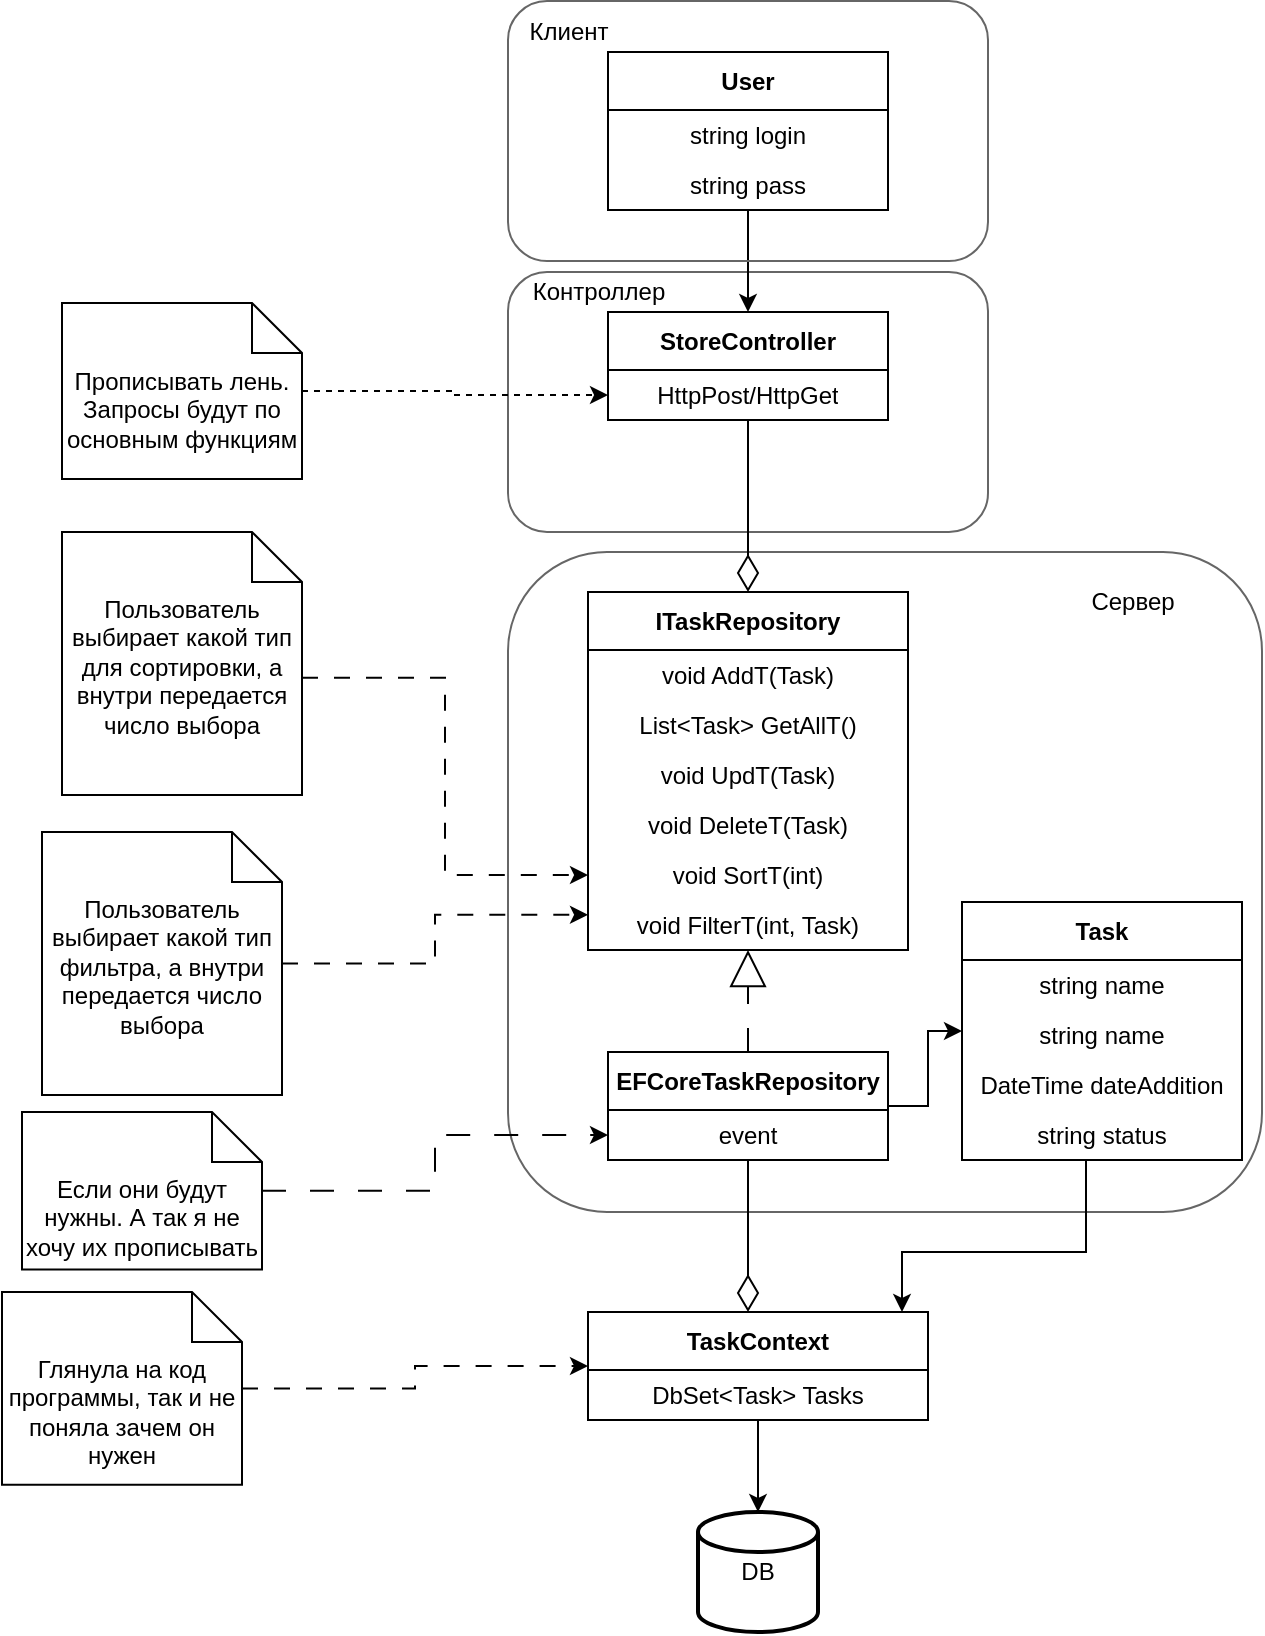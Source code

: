 <mxfile version="24.0.1" type="device">
  <diagram name="Страница — 1" id="P9ayiILXpJ1kzCdgItVq">
    <mxGraphModel dx="1733" dy="989" grid="1" gridSize="10" guides="1" tooltips="1" connect="1" arrows="1" fold="1" page="1" pageScale="1" pageWidth="827" pageHeight="1169" math="0" shadow="0">
      <root>
        <mxCell id="0" />
        <mxCell id="1" parent="0" />
        <mxCell id="dFEQJjPymvOogG-BVmOY-65" value="" style="rounded=1;whiteSpace=wrap;html=1;fillColor=none;fontColor=#333333;strokeColor=#666666;fillStyle=solid;gradientColor=none;" vertex="1" parent="1">
          <mxGeometry x="293" y="140" width="240" height="130" as="geometry" />
        </mxCell>
        <mxCell id="dFEQJjPymvOogG-BVmOY-67" value="" style="rounded=1;whiteSpace=wrap;html=1;fillColor=none;fontColor=#333333;strokeColor=#666666;fillStyle=solid;gradientColor=none;" vertex="1" parent="1">
          <mxGeometry x="293" y="280" width="377" height="330" as="geometry" />
        </mxCell>
        <mxCell id="dFEQJjPymvOogG-BVmOY-29" style="edgeStyle=orthogonalEdgeStyle;rounded=0;orthogonalLoop=1;jettySize=auto;html=1;" edge="1" parent="1" source="dFEQJjPymvOogG-BVmOY-6" target="dFEQJjPymvOogG-BVmOY-15">
          <mxGeometry relative="1" as="geometry">
            <mxPoint x="581.997" y="591.73" as="sourcePoint" />
            <mxPoint x="370" y="720" as="targetPoint" />
            <Array as="points">
              <mxPoint x="582" y="630" />
              <mxPoint x="490" y="630" />
            </Array>
          </mxGeometry>
        </mxCell>
        <mxCell id="dFEQJjPymvOogG-BVmOY-6" value="Task" style="swimlane;fontStyle=1;align=center;verticalAlign=middle;childLayout=stackLayout;horizontal=1;startSize=29;horizontalStack=0;resizeParent=1;resizeParentMax=0;resizeLast=0;collapsible=0;marginBottom=0;html=1;whiteSpace=wrap;" vertex="1" parent="1">
          <mxGeometry x="520" y="455" width="140" height="129" as="geometry" />
        </mxCell>
        <mxCell id="dFEQJjPymvOogG-BVmOY-10" value="string name" style="text;html=1;strokeColor=none;fillColor=none;align=center;verticalAlign=middle;spacingLeft=4;spacingRight=4;overflow=hidden;rotatable=0;points=[[0,0.5],[1,0.5]];portConstraint=eastwest;whiteSpace=wrap;" vertex="1" parent="dFEQJjPymvOogG-BVmOY-6">
          <mxGeometry y="29" width="140" height="25" as="geometry" />
        </mxCell>
        <mxCell id="dFEQJjPymvOogG-BVmOY-73" value="string name" style="text;html=1;strokeColor=none;fillColor=none;align=center;verticalAlign=middle;spacingLeft=4;spacingRight=4;overflow=hidden;rotatable=0;points=[[0,0.5],[1,0.5]];portConstraint=eastwest;whiteSpace=wrap;" vertex="1" parent="dFEQJjPymvOogG-BVmOY-6">
          <mxGeometry y="54" width="140" height="25" as="geometry" />
        </mxCell>
        <mxCell id="dFEQJjPymvOogG-BVmOY-74" value="DateTime&amp;nbsp;dateAddition" style="text;html=1;strokeColor=none;fillColor=none;align=center;verticalAlign=middle;spacingLeft=4;spacingRight=4;overflow=hidden;rotatable=0;points=[[0,0.5],[1,0.5]];portConstraint=eastwest;whiteSpace=wrap;" vertex="1" parent="dFEQJjPymvOogG-BVmOY-6">
          <mxGeometry y="79" width="140" height="25" as="geometry" />
        </mxCell>
        <mxCell id="dFEQJjPymvOogG-BVmOY-46" value="string status" style="text;html=1;strokeColor=none;fillColor=none;align=center;verticalAlign=middle;spacingLeft=4;spacingRight=4;overflow=hidden;rotatable=0;points=[[0,0.5],[1,0.5]];portConstraint=eastwest;whiteSpace=wrap;" vertex="1" parent="dFEQJjPymvOogG-BVmOY-6">
          <mxGeometry y="104" width="140" height="25" as="geometry" />
        </mxCell>
        <mxCell id="dFEQJjPymvOogG-BVmOY-28" style="edgeStyle=orthogonalEdgeStyle;rounded=0;orthogonalLoop=1;jettySize=auto;html=1;entryX=0.5;entryY=0;entryDx=0;entryDy=0;endArrow=diamondThin;endFill=0;endSize=16;" edge="1" parent="1" source="dFEQJjPymvOogG-BVmOY-12" target="dFEQJjPymvOogG-BVmOY-18">
          <mxGeometry relative="1" as="geometry" />
        </mxCell>
        <mxCell id="dFEQJjPymvOogG-BVmOY-12" value="StoreController" style="swimlane;fontStyle=1;align=center;verticalAlign=middle;childLayout=stackLayout;horizontal=1;startSize=29;horizontalStack=0;resizeParent=1;resizeParentMax=0;resizeLast=0;collapsible=0;marginBottom=0;html=1;whiteSpace=wrap;" vertex="1" parent="1">
          <mxGeometry x="343" y="160" width="140" height="54" as="geometry" />
        </mxCell>
        <mxCell id="dFEQJjPymvOogG-BVmOY-13" value="HttpPost/HttpGet" style="text;html=1;strokeColor=none;fillColor=none;align=center;verticalAlign=middle;spacingLeft=4;spacingRight=4;overflow=hidden;rotatable=0;points=[[0,0.5],[1,0.5]];portConstraint=eastwest;whiteSpace=wrap;" vertex="1" parent="dFEQJjPymvOogG-BVmOY-12">
          <mxGeometry y="29" width="140" height="25" as="geometry" />
        </mxCell>
        <mxCell id="dFEQJjPymvOogG-BVmOY-15" value="TaskContext" style="swimlane;fontStyle=1;align=center;verticalAlign=middle;childLayout=stackLayout;horizontal=1;startSize=29;horizontalStack=0;resizeParent=1;resizeParentMax=0;resizeLast=0;collapsible=0;marginBottom=0;html=1;whiteSpace=wrap;" vertex="1" parent="1">
          <mxGeometry x="333" y="660" width="170" height="54" as="geometry" />
        </mxCell>
        <mxCell id="dFEQJjPymvOogG-BVmOY-16" value="DbSet&amp;lt;Task&amp;gt; Tasks" style="text;html=1;strokeColor=none;fillColor=none;align=center;verticalAlign=middle;spacingLeft=4;spacingRight=4;overflow=hidden;rotatable=0;points=[[0,0.5],[1,0.5]];portConstraint=eastwest;whiteSpace=wrap;" vertex="1" parent="dFEQJjPymvOogG-BVmOY-15">
          <mxGeometry y="29" width="170" height="25" as="geometry" />
        </mxCell>
        <mxCell id="dFEQJjPymvOogG-BVmOY-18" value="ITaskRepository" style="swimlane;fontStyle=1;align=center;verticalAlign=middle;childLayout=stackLayout;horizontal=1;startSize=29;horizontalStack=0;resizeParent=1;resizeParentMax=0;resizeLast=0;collapsible=0;marginBottom=0;html=1;whiteSpace=wrap;" vertex="1" parent="1">
          <mxGeometry x="333" y="300" width="160" height="179" as="geometry" />
        </mxCell>
        <mxCell id="dFEQJjPymvOogG-BVmOY-19" value="void AddT(Task)" style="text;html=1;strokeColor=none;fillColor=none;align=center;verticalAlign=middle;spacingLeft=4;spacingRight=4;overflow=hidden;rotatable=0;points=[[0,0.5],[1,0.5]];portConstraint=eastwest;whiteSpace=wrap;" vertex="1" parent="dFEQJjPymvOogG-BVmOY-18">
          <mxGeometry y="29" width="160" height="25" as="geometry" />
        </mxCell>
        <mxCell id="dFEQJjPymvOogG-BVmOY-32" value="List&amp;lt;Task&amp;gt; GetAllT()" style="text;html=1;strokeColor=none;fillColor=none;align=center;verticalAlign=middle;spacingLeft=4;spacingRight=4;overflow=hidden;rotatable=0;points=[[0,0.5],[1,0.5]];portConstraint=eastwest;whiteSpace=wrap;" vertex="1" parent="dFEQJjPymvOogG-BVmOY-18">
          <mxGeometry y="54" width="160" height="25" as="geometry" />
        </mxCell>
        <mxCell id="dFEQJjPymvOogG-BVmOY-33" value="void UpdT(Task)" style="text;html=1;strokeColor=none;fillColor=none;align=center;verticalAlign=middle;spacingLeft=4;spacingRight=4;overflow=hidden;rotatable=0;points=[[0,0.5],[1,0.5]];portConstraint=eastwest;whiteSpace=wrap;" vertex="1" parent="dFEQJjPymvOogG-BVmOY-18">
          <mxGeometry y="79" width="160" height="25" as="geometry" />
        </mxCell>
        <mxCell id="dFEQJjPymvOogG-BVmOY-35" value="void DeleteT(Task)" style="text;html=1;strokeColor=none;fillColor=none;align=center;verticalAlign=middle;spacingLeft=4;spacingRight=4;overflow=hidden;rotatable=0;points=[[0,0.5],[1,0.5]];portConstraint=eastwest;whiteSpace=wrap;" vertex="1" parent="dFEQJjPymvOogG-BVmOY-18">
          <mxGeometry y="104" width="160" height="25" as="geometry" />
        </mxCell>
        <mxCell id="dFEQJjPymvOogG-BVmOY-37" value="void SortT(int)" style="text;html=1;strokeColor=none;fillColor=none;align=center;verticalAlign=middle;spacingLeft=4;spacingRight=4;overflow=hidden;rotatable=0;points=[[0,0.5],[1,0.5]];portConstraint=eastwest;whiteSpace=wrap;" vertex="1" parent="dFEQJjPymvOogG-BVmOY-18">
          <mxGeometry y="129" width="160" height="25" as="geometry" />
        </mxCell>
        <mxCell id="dFEQJjPymvOogG-BVmOY-36" value="void FilterT(int, Task)" style="text;html=1;strokeColor=none;fillColor=none;align=center;verticalAlign=middle;spacingLeft=4;spacingRight=4;overflow=hidden;rotatable=0;points=[[0,0.5],[1,0.5]];portConstraint=eastwest;whiteSpace=wrap;" vertex="1" parent="dFEQJjPymvOogG-BVmOY-18">
          <mxGeometry y="154" width="160" height="25" as="geometry" />
        </mxCell>
        <mxCell id="dFEQJjPymvOogG-BVmOY-27" value="" style="edgeStyle=orthogonalEdgeStyle;rounded=0;orthogonalLoop=1;jettySize=auto;html=1;endArrow=block;endFill=0;dashed=1;dashPattern=12 12;endSize=16;" edge="1" parent="1" source="dFEQJjPymvOogG-BVmOY-21" target="dFEQJjPymvOogG-BVmOY-18">
          <mxGeometry relative="1" as="geometry" />
        </mxCell>
        <mxCell id="dFEQJjPymvOogG-BVmOY-30" style="edgeStyle=orthogonalEdgeStyle;rounded=0;orthogonalLoop=1;jettySize=auto;html=1;endArrow=diamondThin;endFill=0;strokeWidth=1;endSize=16;" edge="1" parent="1" source="dFEQJjPymvOogG-BVmOY-21" target="dFEQJjPymvOogG-BVmOY-15">
          <mxGeometry relative="1" as="geometry">
            <Array as="points">
              <mxPoint x="413" y="660" />
              <mxPoint x="413" y="660" />
            </Array>
          </mxGeometry>
        </mxCell>
        <mxCell id="dFEQJjPymvOogG-BVmOY-70" style="edgeStyle=orthogonalEdgeStyle;rounded=0;orthogonalLoop=1;jettySize=auto;html=1;" edge="1" parent="1" source="dFEQJjPymvOogG-BVmOY-21" target="dFEQJjPymvOogG-BVmOY-6">
          <mxGeometry relative="1" as="geometry" />
        </mxCell>
        <mxCell id="dFEQJjPymvOogG-BVmOY-21" value="EFCoreTaskRepository" style="swimlane;fontStyle=1;align=center;verticalAlign=middle;childLayout=stackLayout;horizontal=1;startSize=29;horizontalStack=0;resizeParent=1;resizeParentMax=0;resizeLast=0;collapsible=0;marginBottom=0;html=1;whiteSpace=wrap;" vertex="1" parent="1">
          <mxGeometry x="343" y="530" width="140" height="54" as="geometry" />
        </mxCell>
        <mxCell id="dFEQJjPymvOogG-BVmOY-22" value="event" style="text;html=1;strokeColor=none;fillColor=none;align=center;verticalAlign=middle;spacingLeft=4;spacingRight=4;overflow=hidden;rotatable=0;points=[[0,0.5],[1,0.5]];portConstraint=eastwest;whiteSpace=wrap;" vertex="1" parent="dFEQJjPymvOogG-BVmOY-21">
          <mxGeometry y="29" width="140" height="25" as="geometry" />
        </mxCell>
        <mxCell id="dFEQJjPymvOogG-BVmOY-43" style="edgeStyle=orthogonalEdgeStyle;rounded=0;orthogonalLoop=1;jettySize=auto;html=1;dashed=1;dashPattern=8 8;exitX=1;exitY=0.554;exitDx=0;exitDy=0;exitPerimeter=0;" edge="1" parent="1" source="dFEQJjPymvOogG-BVmOY-39" target="dFEQJjPymvOogG-BVmOY-37">
          <mxGeometry relative="1" as="geometry" />
        </mxCell>
        <mxCell id="dFEQJjPymvOogG-BVmOY-39" value="Пользователь выбирает какой тип для сортировки, а внутри передается число выбора" style="shape=note2;boundedLbl=1;whiteSpace=wrap;html=1;size=25;verticalAlign=top;align=center;" vertex="1" parent="1">
          <mxGeometry x="70" y="270" width="120" height="131.5" as="geometry" />
        </mxCell>
        <mxCell id="dFEQJjPymvOogG-BVmOY-45" style="edgeStyle=orthogonalEdgeStyle;rounded=0;orthogonalLoop=1;jettySize=auto;html=1;entryX=0;entryY=0.296;entryDx=0;entryDy=0;dashed=1;dashPattern=8 8;entryPerimeter=0;" edge="1" parent="1" source="dFEQJjPymvOogG-BVmOY-44" target="dFEQJjPymvOogG-BVmOY-36">
          <mxGeometry relative="1" as="geometry" />
        </mxCell>
        <mxCell id="dFEQJjPymvOogG-BVmOY-44" value="Пользователь выбирает какой тип фильтра, а внутри передается число выбора" style="shape=note2;boundedLbl=1;whiteSpace=wrap;html=1;size=25;verticalAlign=top;align=center;" vertex="1" parent="1">
          <mxGeometry x="60" y="420" width="120" height="131.5" as="geometry" />
        </mxCell>
        <mxCell id="dFEQJjPymvOogG-BVmOY-48" style="edgeStyle=orthogonalEdgeStyle;rounded=0;orthogonalLoop=1;jettySize=auto;html=1;dashed=1;" edge="1" parent="1" source="dFEQJjPymvOogG-BVmOY-47" target="dFEQJjPymvOogG-BVmOY-13">
          <mxGeometry relative="1" as="geometry" />
        </mxCell>
        <mxCell id="dFEQJjPymvOogG-BVmOY-47" value="Прописывать лень. Запросы будут по основным функциям" style="shape=note2;boundedLbl=1;whiteSpace=wrap;html=1;size=25;verticalAlign=top;align=center;" vertex="1" parent="1">
          <mxGeometry x="70" y="155.5" width="120" height="88" as="geometry" />
        </mxCell>
        <mxCell id="dFEQJjPymvOogG-BVmOY-51" style="edgeStyle=orthogonalEdgeStyle;rounded=0;orthogonalLoop=1;jettySize=auto;html=1;entryX=0;entryY=0.5;entryDx=0;entryDy=0;dashed=1;dashPattern=12 12;" edge="1" parent="1" source="dFEQJjPymvOogG-BVmOY-50" target="dFEQJjPymvOogG-BVmOY-22">
          <mxGeometry relative="1" as="geometry" />
        </mxCell>
        <mxCell id="dFEQJjPymvOogG-BVmOY-50" value="Если они будут нужны. А так я не хочу их прописывать" style="shape=note2;boundedLbl=1;whiteSpace=wrap;html=1;size=25;verticalAlign=top;align=center;" vertex="1" parent="1">
          <mxGeometry x="50" y="560" width="120" height="78.75" as="geometry" />
        </mxCell>
        <mxCell id="dFEQJjPymvOogG-BVmOY-53" style="edgeStyle=orthogonalEdgeStyle;rounded=0;orthogonalLoop=1;jettySize=auto;html=1;entryX=0;entryY=0.5;entryDx=0;entryDy=0;dashed=1;dashPattern=8 8;" edge="1" parent="1" source="dFEQJjPymvOogG-BVmOY-52" target="dFEQJjPymvOogG-BVmOY-15">
          <mxGeometry relative="1" as="geometry" />
        </mxCell>
        <mxCell id="dFEQJjPymvOogG-BVmOY-52" value="Глянула на код программы, так и не поняла зачем он нужен" style="shape=note2;boundedLbl=1;whiteSpace=wrap;html=1;size=25;verticalAlign=top;align=center;" vertex="1" parent="1">
          <mxGeometry x="40" y="650" width="120" height="96.38" as="geometry" />
        </mxCell>
        <mxCell id="dFEQJjPymvOogG-BVmOY-62" style="edgeStyle=orthogonalEdgeStyle;rounded=0;orthogonalLoop=1;jettySize=auto;html=1;entryX=0.5;entryY=0;entryDx=0;entryDy=0;" edge="1" parent="1" source="dFEQJjPymvOogG-BVmOY-59" target="dFEQJjPymvOogG-BVmOY-12">
          <mxGeometry relative="1" as="geometry" />
        </mxCell>
        <mxCell id="dFEQJjPymvOogG-BVmOY-59" value="User" style="swimlane;fontStyle=1;align=center;verticalAlign=middle;childLayout=stackLayout;horizontal=1;startSize=29;horizontalStack=0;resizeParent=1;resizeParentMax=0;resizeLast=0;collapsible=0;marginBottom=0;html=1;whiteSpace=wrap;" vertex="1" parent="1">
          <mxGeometry x="343" y="30" width="140" height="79" as="geometry" />
        </mxCell>
        <mxCell id="dFEQJjPymvOogG-BVmOY-60" value="string login" style="text;html=1;strokeColor=none;fillColor=none;align=center;verticalAlign=middle;spacingLeft=4;spacingRight=4;overflow=hidden;rotatable=0;points=[[0,0.5],[1,0.5]];portConstraint=eastwest;whiteSpace=wrap;" vertex="1" parent="dFEQJjPymvOogG-BVmOY-59">
          <mxGeometry y="29" width="140" height="25" as="geometry" />
        </mxCell>
        <mxCell id="dFEQJjPymvOogG-BVmOY-61" value="string pass" style="text;html=1;strokeColor=none;fillColor=none;align=center;verticalAlign=middle;spacingLeft=4;spacingRight=4;overflow=hidden;rotatable=0;points=[[0,0.5],[1,0.5]];portConstraint=eastwest;whiteSpace=wrap;" vertex="1" parent="dFEQJjPymvOogG-BVmOY-59">
          <mxGeometry y="54" width="140" height="25" as="geometry" />
        </mxCell>
        <mxCell id="dFEQJjPymvOogG-BVmOY-63" value="" style="rounded=1;whiteSpace=wrap;html=1;fillColor=none;fontColor=#333333;strokeColor=#666666;fillStyle=solid;gradientColor=none;" vertex="1" parent="1">
          <mxGeometry x="293" y="4.5" width="240" height="130" as="geometry" />
        </mxCell>
        <mxCell id="dFEQJjPymvOogG-BVmOY-64" value="Клиент" style="text;html=1;align=center;verticalAlign=middle;resizable=0;points=[];autosize=1;strokeColor=none;fillColor=none;" vertex="1" parent="1">
          <mxGeometry x="293" y="4.5" width="60" height="30" as="geometry" />
        </mxCell>
        <mxCell id="dFEQJjPymvOogG-BVmOY-66" value="Контроллер" style="text;html=1;align=center;verticalAlign=middle;resizable=0;points=[];autosize=1;strokeColor=none;fillColor=none;" vertex="1" parent="1">
          <mxGeometry x="293" y="134.5" width="90" height="30" as="geometry" />
        </mxCell>
        <mxCell id="dFEQJjPymvOogG-BVmOY-68" value="Сервер" style="text;html=1;align=center;verticalAlign=middle;resizable=0;points=[];autosize=1;strokeColor=none;fillColor=none;" vertex="1" parent="1">
          <mxGeometry x="570" y="290" width="70" height="30" as="geometry" />
        </mxCell>
        <mxCell id="dFEQJjPymvOogG-BVmOY-69" value="DB" style="strokeWidth=2;html=1;shape=mxgraph.flowchart.database;whiteSpace=wrap;" vertex="1" parent="1">
          <mxGeometry x="388" y="760" width="60" height="60" as="geometry" />
        </mxCell>
        <mxCell id="dFEQJjPymvOogG-BVmOY-72" style="edgeStyle=orthogonalEdgeStyle;rounded=0;orthogonalLoop=1;jettySize=auto;html=1;entryX=0.5;entryY=0;entryDx=0;entryDy=0;entryPerimeter=0;" edge="1" parent="1" source="dFEQJjPymvOogG-BVmOY-15" target="dFEQJjPymvOogG-BVmOY-69">
          <mxGeometry relative="1" as="geometry" />
        </mxCell>
      </root>
    </mxGraphModel>
  </diagram>
</mxfile>
